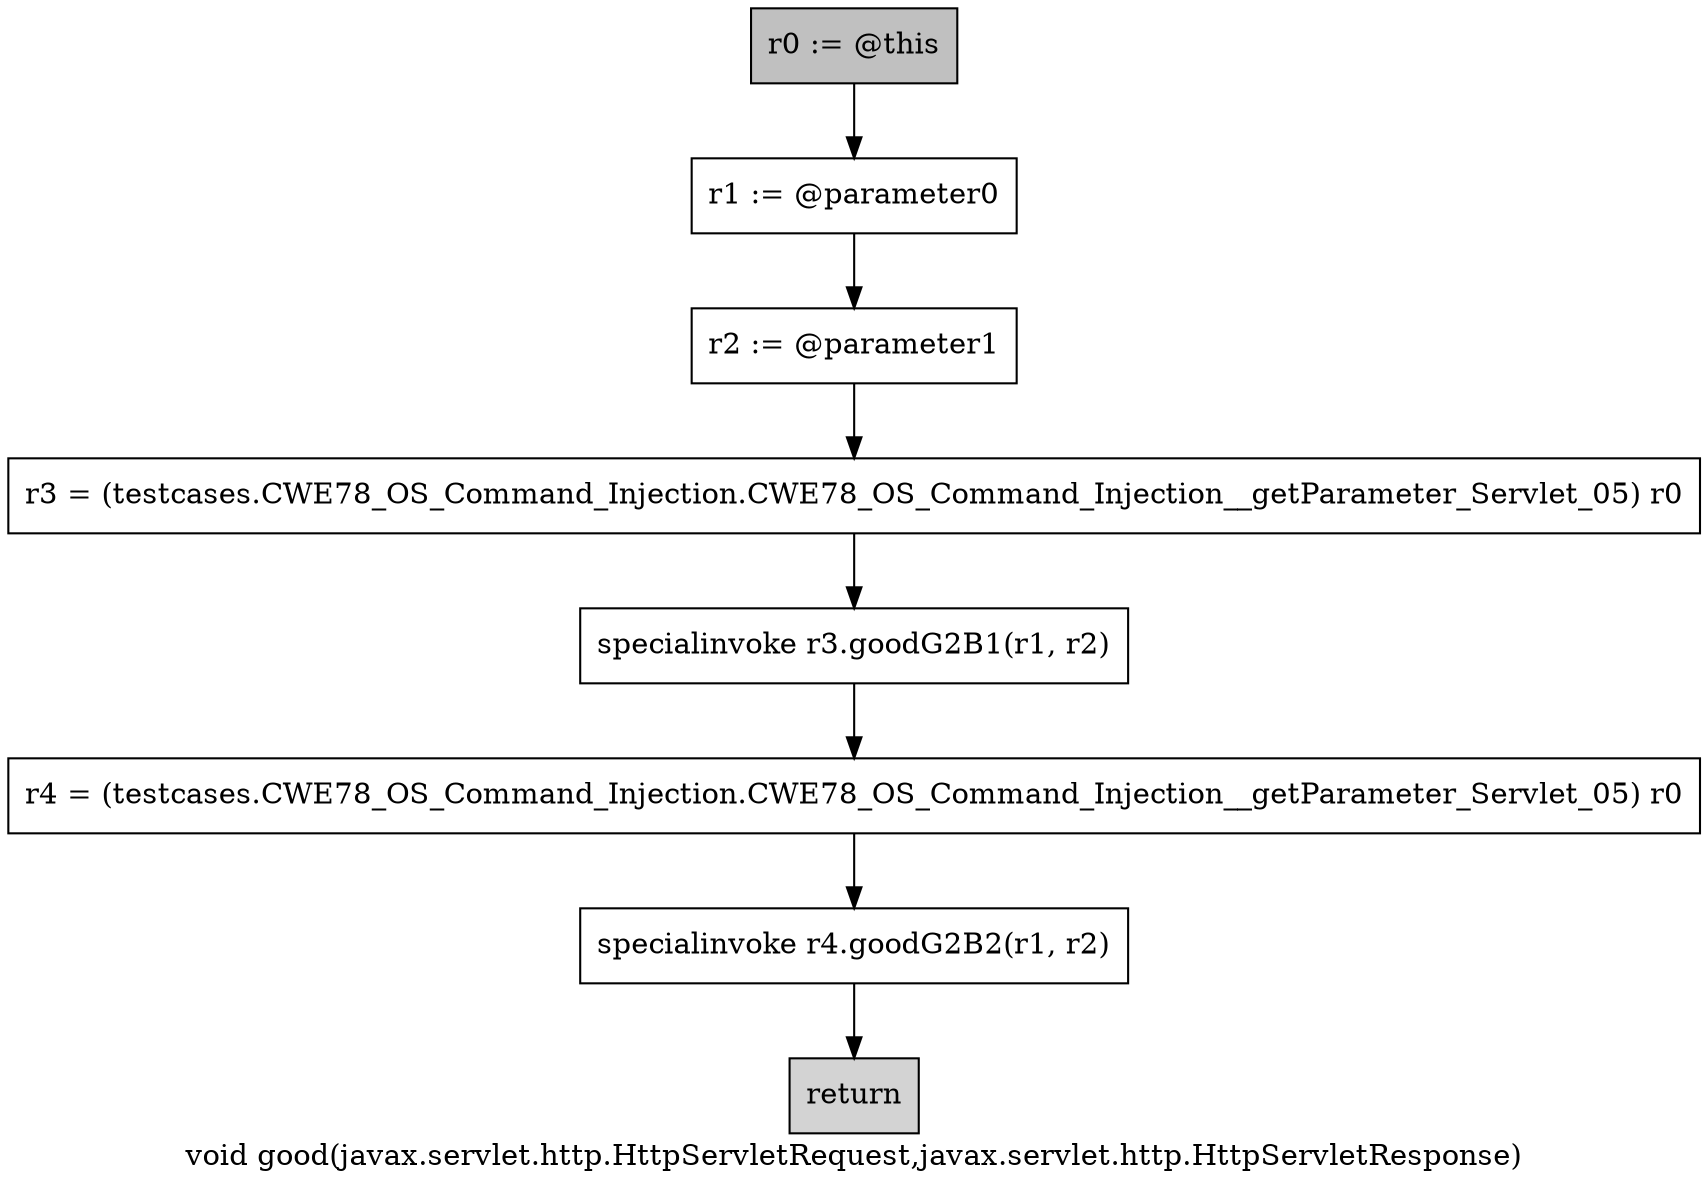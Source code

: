 digraph "void good(javax.servlet.http.HttpServletRequest,javax.servlet.http.HttpServletResponse)" {
    label="void good(javax.servlet.http.HttpServletRequest,javax.servlet.http.HttpServletResponse)";
    node [shape=box];
    "0" [style=filled,fillcolor=gray,label="r0 := @this",];
    "1" [label="r1 := @parameter0",];
    "0"->"1";
    "2" [label="r2 := @parameter1",];
    "1"->"2";
    "3" [label="r3 = (testcases.CWE78_OS_Command_Injection.CWE78_OS_Command_Injection__getParameter_Servlet_05) r0",];
    "2"->"3";
    "4" [label="specialinvoke r3.goodG2B1(r1, r2)",];
    "3"->"4";
    "5" [label="r4 = (testcases.CWE78_OS_Command_Injection.CWE78_OS_Command_Injection__getParameter_Servlet_05) r0",];
    "4"->"5";
    "6" [label="specialinvoke r4.goodG2B2(r1, r2)",];
    "5"->"6";
    "7" [style=filled,fillcolor=lightgray,label="return",];
    "6"->"7";
}
